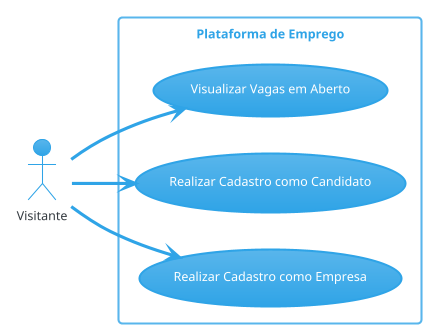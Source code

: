 @startuml caso_de_uso_visitante
!theme cerulean
left to right direction

actor Visitante

rectangle "Plataforma de Emprego" {
    usecase "Visualizar Vagas em Aberto" as UC_ViewVacancies

    usecase "Realizar Cadastro como Candidato" as UC_RegisterCandidate
    usecase "Realizar Cadastro como Empresa" as UC_RegisterCompany
   
}

Visitante --> UC_ViewVacancies
Visitante --> UC_RegisterCandidate
Visitante --> UC_RegisterCompany


@enduml

